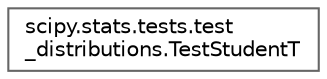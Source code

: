 digraph "Graphical Class Hierarchy"
{
 // LATEX_PDF_SIZE
  bgcolor="transparent";
  edge [fontname=Helvetica,fontsize=10,labelfontname=Helvetica,labelfontsize=10];
  node [fontname=Helvetica,fontsize=10,shape=box,height=0.2,width=0.4];
  rankdir="LR";
  Node0 [id="Node000000",label="scipy.stats.tests.test\l_distributions.TestStudentT",height=0.2,width=0.4,color="grey40", fillcolor="white", style="filled",URL="$d6/dc8/classscipy_1_1stats_1_1tests_1_1test__distributions_1_1TestStudentT.html",tooltip=" "];
}

